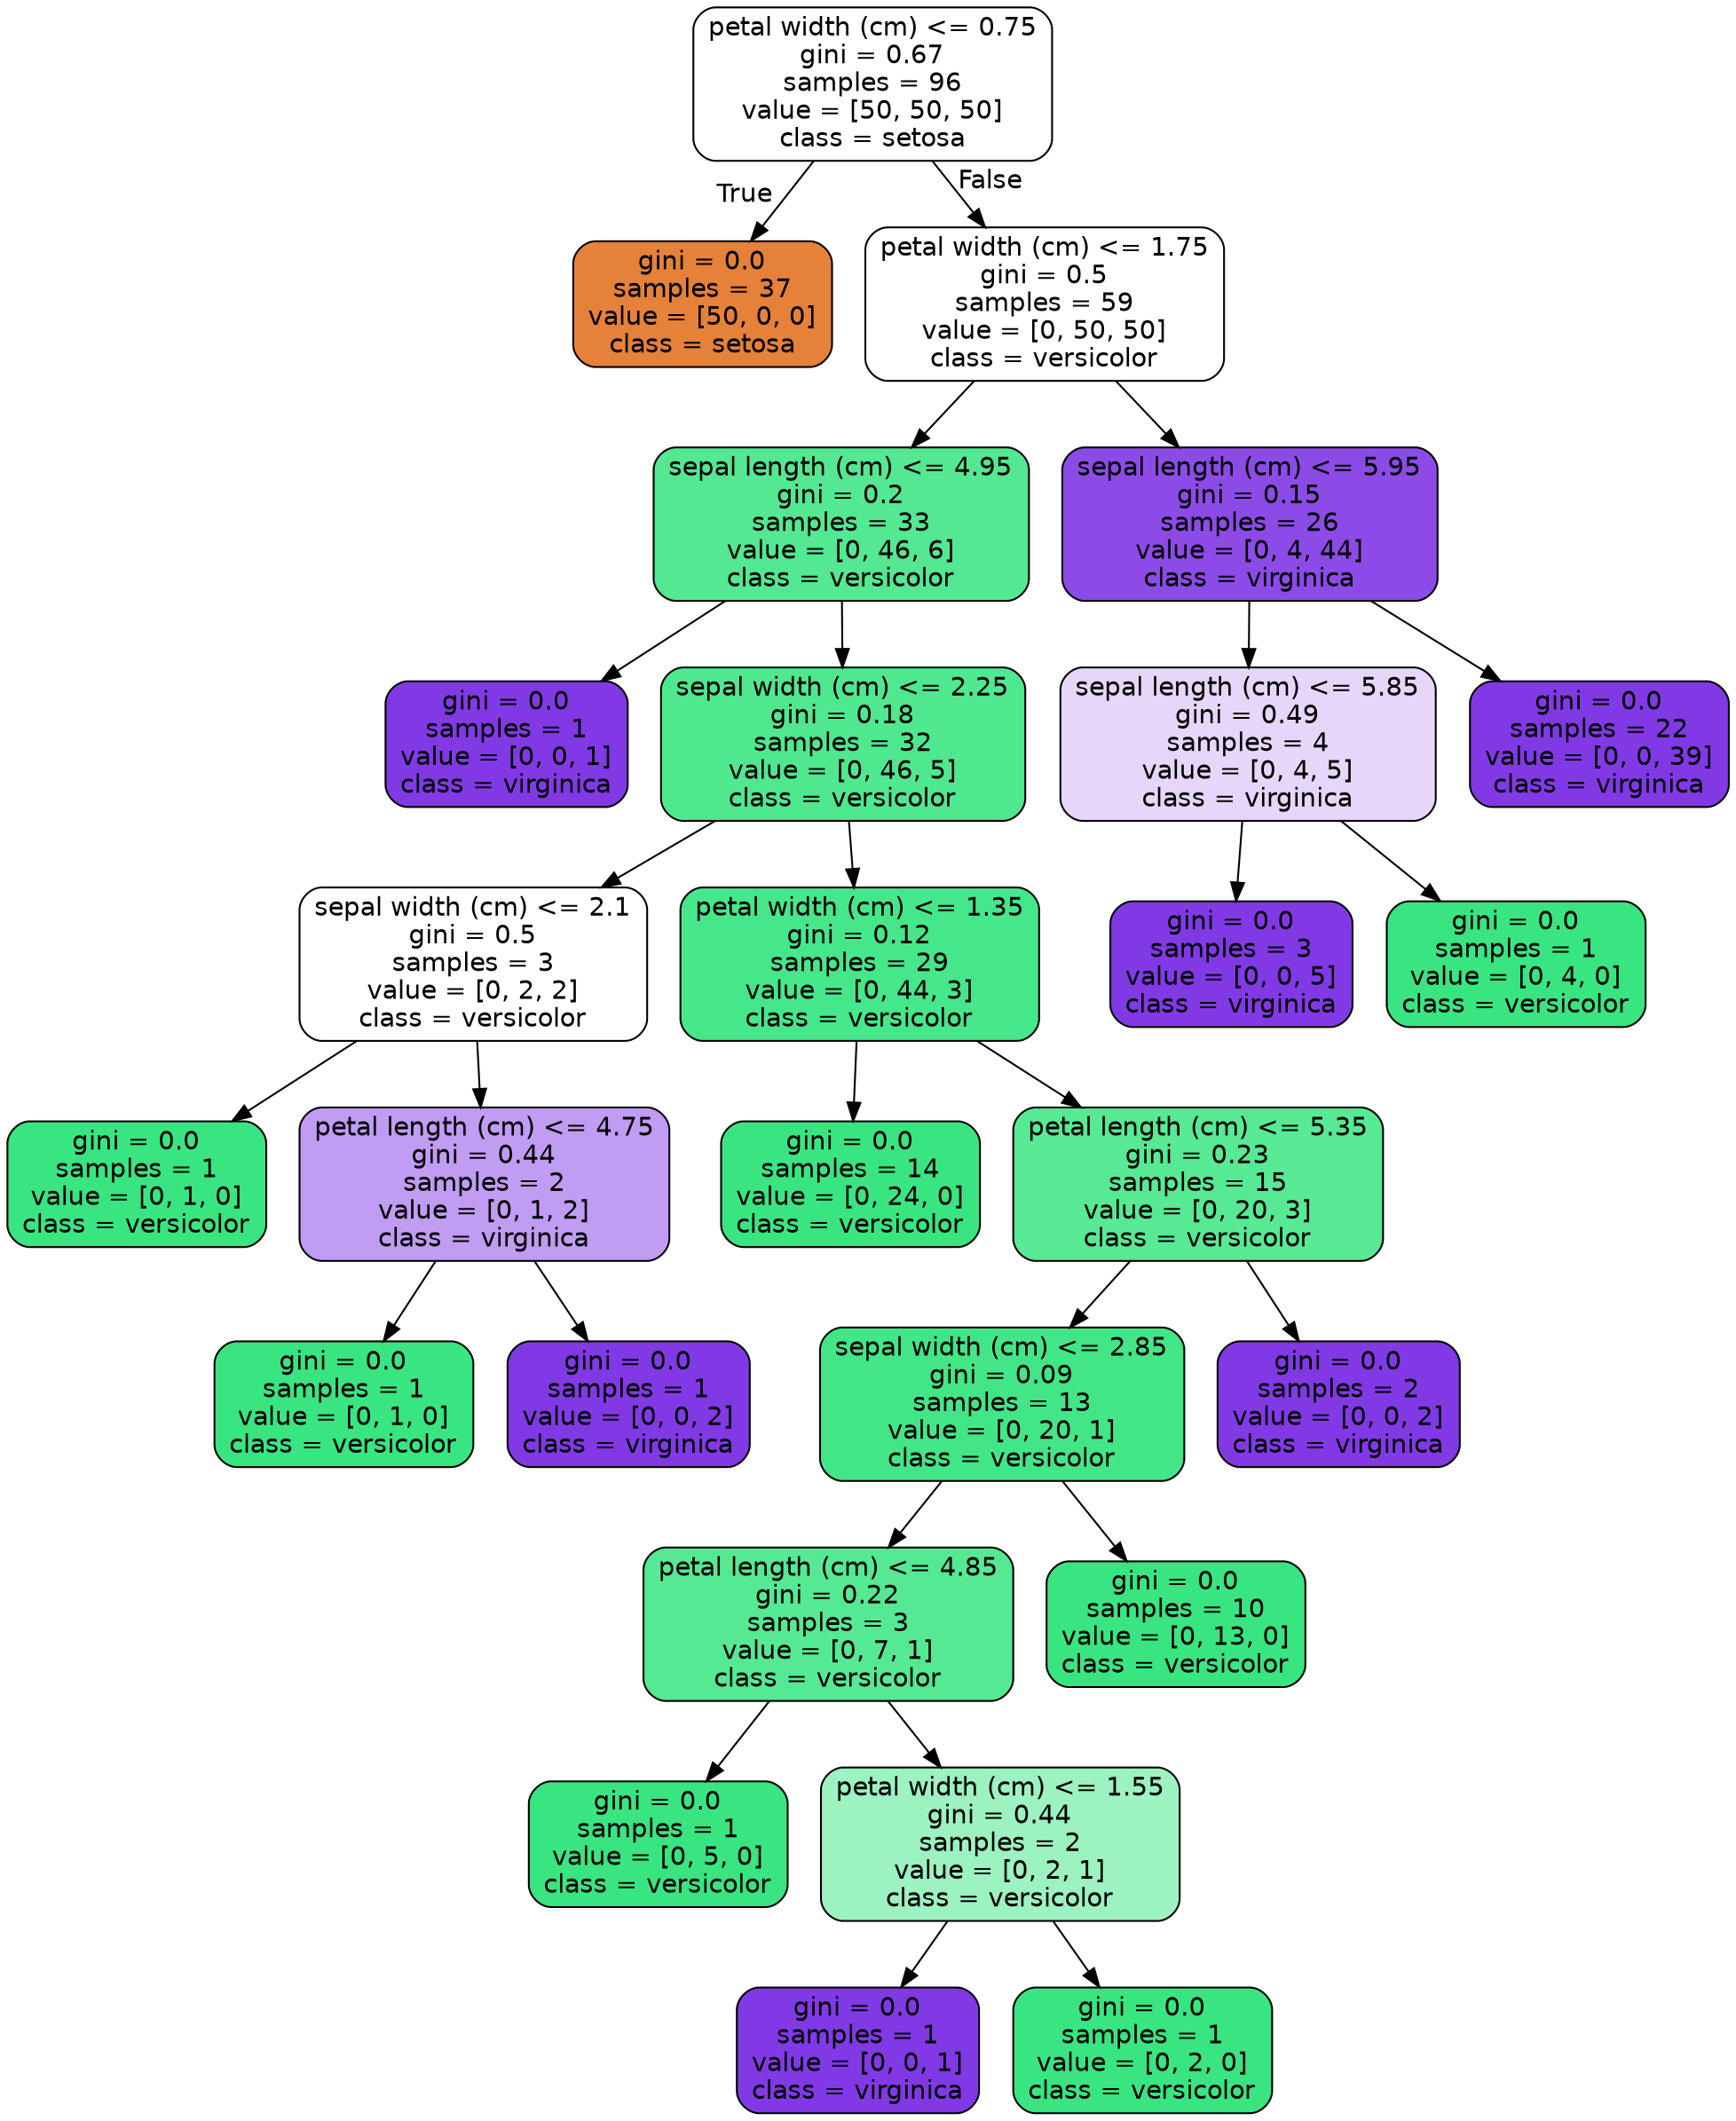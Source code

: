digraph Tree {
node [shape=box, style="filled, rounded", color="black", fontname=helvetica] ;
edge [fontname=helvetica] ;
0 [label="petal width (cm) <= 0.75\ngini = 0.67\nsamples = 96\nvalue = [50, 50, 50]\nclass = setosa", fillcolor="#ffffff"] ;
1 [label="gini = 0.0\nsamples = 37\nvalue = [50, 0, 0]\nclass = setosa", fillcolor="#e58139"] ;
0 -> 1 [labeldistance=2.5, labelangle=45, headlabel="True"] ;
2 [label="petal width (cm) <= 1.75\ngini = 0.5\nsamples = 59\nvalue = [0, 50, 50]\nclass = versicolor", fillcolor="#ffffff"] ;
0 -> 2 [labeldistance=2.5, labelangle=-45, headlabel="False"] ;
3 [label="sepal length (cm) <= 4.95\ngini = 0.2\nsamples = 33\nvalue = [0, 46, 6]\nclass = versicolor", fillcolor="#53e891"] ;
2 -> 3 ;
4 [label="gini = 0.0\nsamples = 1\nvalue = [0, 0, 1]\nclass = virginica", fillcolor="#8139e5"] ;
3 -> 4 ;
5 [label="sepal width (cm) <= 2.25\ngini = 0.18\nsamples = 32\nvalue = [0, 46, 5]\nclass = versicolor", fillcolor="#4fe88f"] ;
3 -> 5 ;
6 [label="sepal width (cm) <= 2.1\ngini = 0.5\nsamples = 3\nvalue = [0, 2, 2]\nclass = versicolor", fillcolor="#ffffff"] ;
5 -> 6 ;
7 [label="gini = 0.0\nsamples = 1\nvalue = [0, 1, 0]\nclass = versicolor", fillcolor="#39e581"] ;
6 -> 7 ;
8 [label="petal length (cm) <= 4.75\ngini = 0.44\nsamples = 2\nvalue = [0, 1, 2]\nclass = virginica", fillcolor="#c09cf2"] ;
6 -> 8 ;
9 [label="gini = 0.0\nsamples = 1\nvalue = [0, 1, 0]\nclass = versicolor", fillcolor="#39e581"] ;
8 -> 9 ;
10 [label="gini = 0.0\nsamples = 1\nvalue = [0, 0, 2]\nclass = virginica", fillcolor="#8139e5"] ;
8 -> 10 ;
11 [label="petal width (cm) <= 1.35\ngini = 0.12\nsamples = 29\nvalue = [0, 44, 3]\nclass = versicolor", fillcolor="#46e78a"] ;
5 -> 11 ;
12 [label="gini = 0.0\nsamples = 14\nvalue = [0, 24, 0]\nclass = versicolor", fillcolor="#39e581"] ;
11 -> 12 ;
13 [label="petal length (cm) <= 5.35\ngini = 0.23\nsamples = 15\nvalue = [0, 20, 3]\nclass = versicolor", fillcolor="#57e994"] ;
11 -> 13 ;
14 [label="sepal width (cm) <= 2.85\ngini = 0.09\nsamples = 13\nvalue = [0, 20, 1]\nclass = versicolor", fillcolor="#43e687"] ;
13 -> 14 ;
15 [label="petal length (cm) <= 4.85\ngini = 0.22\nsamples = 3\nvalue = [0, 7, 1]\nclass = versicolor", fillcolor="#55e993"] ;
14 -> 15 ;
16 [label="gini = 0.0\nsamples = 1\nvalue = [0, 5, 0]\nclass = versicolor", fillcolor="#39e581"] ;
15 -> 16 ;
17 [label="petal width (cm) <= 1.55\ngini = 0.44\nsamples = 2\nvalue = [0, 2, 1]\nclass = versicolor", fillcolor="#9cf2c0"] ;
15 -> 17 ;
18 [label="gini = 0.0\nsamples = 1\nvalue = [0, 0, 1]\nclass = virginica", fillcolor="#8139e5"] ;
17 -> 18 ;
19 [label="gini = 0.0\nsamples = 1\nvalue = [0, 2, 0]\nclass = versicolor", fillcolor="#39e581"] ;
17 -> 19 ;
20 [label="gini = 0.0\nsamples = 10\nvalue = [0, 13, 0]\nclass = versicolor", fillcolor="#39e581"] ;
14 -> 20 ;
21 [label="gini = 0.0\nsamples = 2\nvalue = [0, 0, 2]\nclass = virginica", fillcolor="#8139e5"] ;
13 -> 21 ;
22 [label="sepal length (cm) <= 5.95\ngini = 0.15\nsamples = 26\nvalue = [0, 4, 44]\nclass = virginica", fillcolor="#8c4be7"] ;
2 -> 22 ;
23 [label="sepal length (cm) <= 5.85\ngini = 0.49\nsamples = 4\nvalue = [0, 4, 5]\nclass = virginica", fillcolor="#e6d7fa"] ;
22 -> 23 ;
24 [label="gini = 0.0\nsamples = 3\nvalue = [0, 0, 5]\nclass = virginica", fillcolor="#8139e5"] ;
23 -> 24 ;
25 [label="gini = 0.0\nsamples = 1\nvalue = [0, 4, 0]\nclass = versicolor", fillcolor="#39e581"] ;
23 -> 25 ;
26 [label="gini = 0.0\nsamples = 22\nvalue = [0, 0, 39]\nclass = virginica", fillcolor="#8139e5"] ;
22 -> 26 ;
}